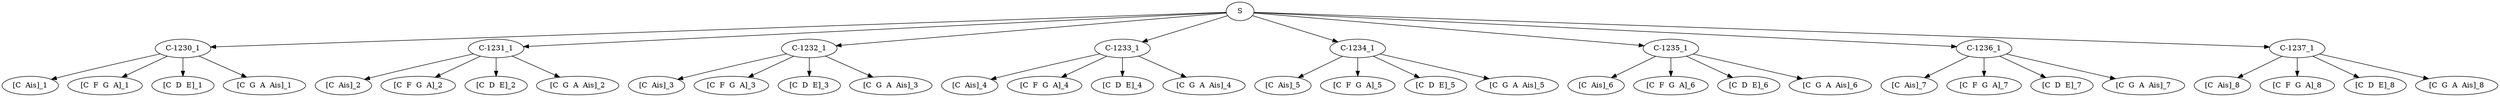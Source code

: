 digraph sample{
"S" -> "C-1230_1";
"C-1230_1" -> "[C  Ais]_1";
"C-1230_1" -> "[C  F  G  A]_1";
"C-1230_1" -> "[C  D  E]_1";
"C-1230_1" -> "[C  G  A  Ais]_1";
"S" -> "C-1231_1";
"C-1231_1" -> "[C  Ais]_2";
"C-1231_1" -> "[C  F  G  A]_2";
"C-1231_1" -> "[C  D  E]_2";
"C-1231_1" -> "[C  G  A  Ais]_2";
"S" -> "C-1232_1";
"C-1232_1" -> "[C  Ais]_3";
"C-1232_1" -> "[C  F  G  A]_3";
"C-1232_1" -> "[C  D  E]_3";
"C-1232_1" -> "[C  G  A  Ais]_3";
"S" -> "C-1233_1";
"C-1233_1" -> "[C  Ais]_4";
"C-1233_1" -> "[C  F  G  A]_4";
"C-1233_1" -> "[C  D  E]_4";
"C-1233_1" -> "[C  G  A  Ais]_4";
"S" -> "C-1234_1";
"C-1234_1" -> "[C  Ais]_5";
"C-1234_1" -> "[C  F  G  A]_5";
"C-1234_1" -> "[C  D  E]_5";
"C-1234_1" -> "[C  G  A  Ais]_5";
"S" -> "C-1235_1";
"C-1235_1" -> "[C  Ais]_6";
"C-1235_1" -> "[C  F  G  A]_6";
"C-1235_1" -> "[C  D  E]_6";
"C-1235_1" -> "[C  G  A  Ais]_6";
"S" -> "C-1236_1";
"C-1236_1" -> "[C  Ais]_7";
"C-1236_1" -> "[C  F  G  A]_7";
"C-1236_1" -> "[C  D  E]_7";
"C-1236_1" -> "[C  G  A  Ais]_7";
"S" -> "C-1237_1";
"C-1237_1" -> "[C  Ais]_8";
"C-1237_1" -> "[C  F  G  A]_8";
"C-1237_1" -> "[C  D  E]_8";
"C-1237_1" -> "[C  G  A  Ais]_8";

{rank = min; "S";}
{rank = same; "C-1230_1"; "C-1231_1"; "C-1232_1"; "C-1233_1"; "C-1234_1"; "C-1235_1"; "C-1236_1"; "C-1237_1";}
{rank = same; "[C  Ais]_1"; "[C  Ais]_2"; "[C  Ais]_3"; "[C  Ais]_4"; "[C  Ais]_5"; "[C  Ais]_6"; "[C  Ais]_7"; "[C  Ais]_8"; "[C  D  E]_1"; "[C  D  E]_2"; "[C  D  E]_3"; "[C  D  E]_4"; "[C  D  E]_5"; "[C  D  E]_6"; "[C  D  E]_7"; "[C  D  E]_8"; "[C  F  G  A]_1"; "[C  F  G  A]_2"; "[C  F  G  A]_3"; "[C  F  G  A]_4"; "[C  F  G  A]_5"; "[C  F  G  A]_6"; "[C  F  G  A]_7"; "[C  F  G  A]_8"; "[C  G  A  Ais]_1"; "[C  G  A  Ais]_2"; "[C  G  A  Ais]_3"; "[C  G  A  Ais]_4"; "[C  G  A  Ais]_5"; "[C  G  A  Ais]_6"; "[C  G  A  Ais]_7"; "[C  G  A  Ais]_8";}
}
